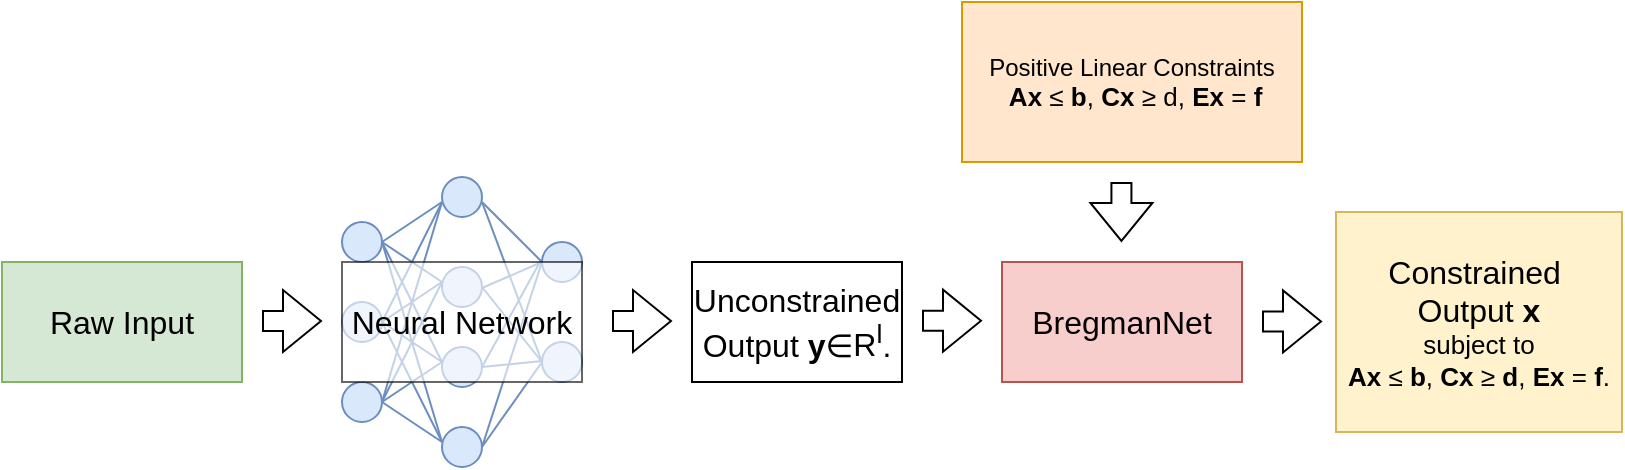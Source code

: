 <mxfile version="24.7.14">
  <diagram name="第 1 页" id="BHGqecpjXZMWBTluFIfV">
    <mxGraphModel dx="1564" dy="1024" grid="1" gridSize="10" guides="1" tooltips="1" connect="1" arrows="1" fold="1" page="1" pageScale="1" pageWidth="827" pageHeight="1169" math="0" shadow="0">
      <root>
        <mxCell id="0" />
        <mxCell id="1" parent="0" />
        <mxCell id="9xwmRr_SfZecpN7bH8Jz-2" value="&lt;font style=&quot;font-size: 16px;&quot;&gt;Raw Input&lt;/font&gt;" style="rounded=0;whiteSpace=wrap;html=1;fillColor=#d5e8d4;strokeColor=#82b366;" vertex="1" parent="1">
          <mxGeometry x="10" y="370" width="120" height="60" as="geometry" />
        </mxCell>
        <mxCell id="9xwmRr_SfZecpN7bH8Jz-3" value="" style="shape=flexArrow;endArrow=classic;html=1;rounded=0;" edge="1" parent="1">
          <mxGeometry width="50" height="50" relative="1" as="geometry">
            <mxPoint x="140" y="399.5" as="sourcePoint" />
            <mxPoint x="170" y="399.5" as="targetPoint" />
          </mxGeometry>
        </mxCell>
        <mxCell id="9xwmRr_SfZecpN7bH8Jz-5" value="" style="shape=flexArrow;endArrow=classic;html=1;rounded=0;" edge="1" parent="1">
          <mxGeometry width="50" height="50" relative="1" as="geometry">
            <mxPoint x="315" y="399.5" as="sourcePoint" />
            <mxPoint x="345" y="399.5" as="targetPoint" />
          </mxGeometry>
        </mxCell>
        <mxCell id="9xwmRr_SfZecpN7bH8Jz-6" value="" style="shape=flexArrow;endArrow=classic;html=1;rounded=0;" edge="1" parent="1">
          <mxGeometry width="50" height="50" relative="1" as="geometry">
            <mxPoint x="470" y="399.33" as="sourcePoint" />
            <mxPoint x="500" y="399.33" as="targetPoint" />
          </mxGeometry>
        </mxCell>
        <mxCell id="9xwmRr_SfZecpN7bH8Jz-7" value="&lt;font style=&quot;font-size: 16px;&quot;&gt;Unconstrained Outpu&lt;/font&gt;&lt;font style=&quot;font-size: 16px;&quot;&gt;&lt;font style=&quot;font-size: 16px;&quot;&gt;t &lt;b&gt;y&lt;/b&gt;&lt;/font&gt;&lt;span class=&quot;base&quot;&gt;&lt;span class=&quot;mrel&quot;&gt;∈&lt;/span&gt;&lt;span class=&quot;mspace&quot;&gt;&lt;/span&gt;&lt;/span&gt;&lt;span class=&quot;base&quot;&gt;&lt;span class=&quot;strut&quot;&gt;&lt;/span&gt;&lt;span class=&quot;mord&quot;&gt;&lt;span class=&quot;mord mathbb&quot;&gt;R&lt;sup&gt;l&lt;/sup&gt;&lt;/span&gt;&lt;/span&gt;&lt;span class=&quot;mord&quot;&gt;.&lt;/span&gt;&lt;/span&gt;&lt;/font&gt;" style="rounded=0;whiteSpace=wrap;html=1;" vertex="1" parent="1">
          <mxGeometry x="355" y="370" width="105" height="60" as="geometry" />
        </mxCell>
        <mxCell id="9xwmRr_SfZecpN7bH8Jz-12" value="&lt;font style=&quot;font-size: 16px;&quot;&gt;BregmanNet&lt;/font&gt;" style="rounded=0;whiteSpace=wrap;html=1;fillColor=#f8cecc;strokeColor=#b85450;" vertex="1" parent="1">
          <mxGeometry x="510" y="370" width="120" height="60" as="geometry" />
        </mxCell>
        <mxCell id="9xwmRr_SfZecpN7bH8Jz-13" value="" style="shape=flexArrow;endArrow=classic;html=1;rounded=0;" edge="1" parent="1">
          <mxGeometry width="50" height="50" relative="1" as="geometry">
            <mxPoint x="640" y="399.71" as="sourcePoint" />
            <mxPoint x="670" y="399.71" as="targetPoint" />
          </mxGeometry>
        </mxCell>
        <mxCell id="9xwmRr_SfZecpN7bH8Jz-14" value="&lt;span style=&quot;font-size: 16px;&quot; class=&quot;base&quot;&gt;&lt;span style=&quot;&quot; class=&quot;mord text&quot;&gt;&lt;span style=&quot;&quot; class=&quot;mord&quot;&gt;&lt;font style=&quot;font-size: 16px;&quot;&gt;Constrained&amp;nbsp;&lt;/font&gt;&lt;/span&gt;&lt;/span&gt;&lt;/span&gt;&lt;div style=&quot;font-size: 16px;&quot;&gt;&lt;font style=&quot;font-size: 16px;&quot;&gt;&lt;span style=&quot;&quot; class=&quot;base&quot;&gt;&lt;span class=&quot;mord text&quot;&gt;&lt;span class=&quot;mord&quot;&gt;Output&amp;nbsp;&lt;/span&gt;&lt;/span&gt;&lt;/span&gt;&lt;span style=&quot;background-color: initial;&quot;&gt;&lt;b&gt;x&lt;/b&gt;&lt;/span&gt;&lt;/font&gt;&lt;div style=&quot;font-size: 13px;&quot;&gt;&lt;div&gt;&lt;span class=&quot;base&quot;&gt;&lt;span class=&quot;mspace&quot;&gt;&lt;/span&gt;&lt;span class=&quot;mord text&quot;&gt;&lt;span class=&quot;mord&quot;&gt;&amp;nbsp;subject&amp;nbsp;to&amp;nbsp;&lt;/span&gt;&lt;/span&gt;&lt;span class=&quot;mspace&quot;&gt;&lt;/span&gt;&lt;span class=&quot;mord&quot;&gt;&lt;span class=&quot;mtable&quot;&gt;&lt;span class=&quot;col-align-r&quot;&gt;&lt;span class=&quot;vlist-t vlist-t2&quot;&gt;&lt;span class=&quot;vlist-r&quot;&gt;&lt;span class=&quot;vlist&quot;&gt;&lt;span class=&quot;pstrut&quot;&gt;&lt;/span&gt;&lt;span class=&quot;mord&quot;&gt;&lt;/span&gt;&lt;span class=&quot;pstrut&quot;&gt;&lt;/span&gt;&lt;span class=&quot;mord&quot;&gt;&lt;/span&gt;&lt;span class=&quot;pstrut&quot;&gt;&lt;/span&gt;&lt;span class=&quot;mord&quot;&gt;&lt;/span&gt;&lt;/span&gt;&lt;span class=&quot;vlist-s&quot;&gt;​&lt;/span&gt;&lt;/span&gt;&lt;span class=&quot;vlist-r&quot;&gt;&lt;span class=&quot;vlist&quot;&gt;&lt;/span&gt;&lt;/span&gt;&lt;/span&gt;&lt;/span&gt;&lt;span class=&quot;col-align-l&quot;&gt;&lt;span class=&quot;vlist-t vlist-t2&quot;&gt;&lt;span class=&quot;vlist-r&quot;&gt;&lt;span class=&quot;vlist&quot;&gt;&lt;span class=&quot;pstrut&quot;&gt;&lt;/span&gt;&lt;span class=&quot;mord&quot;&gt;&lt;span class=&quot;mord&quot;&gt;&lt;/span&gt;&lt;span class=&quot;mord mathnormal&quot;&gt;&lt;b&gt;A&lt;/b&gt;&lt;/span&gt;&lt;span class=&quot;mord mathnormal&quot;&gt;&lt;b&gt;x&lt;/b&gt;&amp;nbsp;&lt;/span&gt;&lt;span class=&quot;mspace&quot;&gt;&lt;/span&gt;&lt;span class=&quot;mrel&quot;&gt;≤&amp;nbsp;&lt;/span&gt;&lt;span class=&quot;mspace&quot;&gt;&lt;/span&gt;&lt;span class=&quot;mord mathnormal&quot;&gt;&lt;b&gt;b&lt;/b&gt;&lt;/span&gt;&lt;span class=&quot;mpunct&quot;&gt;,&amp;nbsp;&lt;/span&gt;&lt;/span&gt;&lt;span class=&quot;pstrut&quot;&gt;&lt;/span&gt;&lt;span class=&quot;mord&quot;&gt;&lt;span class=&quot;mord&quot;&gt;&lt;/span&gt;&lt;span class=&quot;mord mathnormal&quot;&gt;&lt;b&gt;C&lt;/b&gt;&lt;/span&gt;&lt;span class=&quot;mord mathnormal&quot;&gt;&lt;b&gt;x&lt;/b&gt;&amp;nbsp;&lt;/span&gt;&lt;span class=&quot;mspace&quot;&gt;&lt;/span&gt;&lt;span class=&quot;mrel&quot;&gt;≥&amp;nbsp;&lt;/span&gt;&lt;span class=&quot;mspace&quot;&gt;&lt;/span&gt;&lt;span class=&quot;mord mathnormal&quot;&gt;&lt;b&gt;d&lt;/b&gt;&lt;/span&gt;&lt;span class=&quot;mpunct&quot;&gt;,&amp;nbsp;&lt;/span&gt;&lt;/span&gt;&lt;span class=&quot;pstrut&quot;&gt;&lt;/span&gt;&lt;span class=&quot;mord&quot;&gt;&lt;span class=&quot;mord&quot;&gt;&lt;/span&gt;&lt;span class=&quot;mord mathnormal&quot;&gt;&lt;b&gt;E&lt;/b&gt;&lt;/span&gt;&lt;span class=&quot;mord mathnormal&quot;&gt;&lt;b&gt;x&lt;/b&gt;&amp;nbsp;&lt;/span&gt;&lt;span class=&quot;mspace&quot;&gt;&lt;/span&gt;&lt;span class=&quot;mrel&quot;&gt;=&amp;nbsp;&lt;/span&gt;&lt;span class=&quot;mspace&quot;&gt;&lt;/span&gt;&lt;span class=&quot;mord mathnormal&quot;&gt;&lt;b&gt;f&lt;/b&gt;&lt;/span&gt;&lt;span class=&quot;mord&quot;&gt;.&lt;/span&gt;&lt;/span&gt;&lt;/span&gt;&lt;span class=&quot;vlist-s&quot;&gt;​&lt;/span&gt;&lt;/span&gt;&lt;span class=&quot;vlist-r&quot;&gt;&lt;span class=&quot;vlist&quot;&gt;&lt;/span&gt;&lt;/span&gt;&lt;/span&gt;&lt;/span&gt;&lt;/span&gt;&lt;/span&gt;&lt;/span&gt;&lt;/div&gt;&lt;/div&gt;&lt;/div&gt;" style="rounded=0;whiteSpace=wrap;html=1;fillColor=#fff2cc;strokeColor=#d6b656;" vertex="1" parent="1">
          <mxGeometry x="677" y="345" width="143" height="110" as="geometry" />
        </mxCell>
        <mxCell id="9xwmRr_SfZecpN7bH8Jz-16" value="" style="shape=flexArrow;endArrow=classic;html=1;rounded=0;" edge="1" parent="1">
          <mxGeometry width="50" height="50" relative="1" as="geometry">
            <mxPoint x="569.71" y="330.0" as="sourcePoint" />
            <mxPoint x="569.71" y="360" as="targetPoint" />
          </mxGeometry>
        </mxCell>
        <mxCell id="9xwmRr_SfZecpN7bH8Jz-18" value="Positive Linear Constraints&lt;div&gt;&lt;div&gt;&lt;span style=&quot;background-color: initial; font-size: 13px;&quot; class=&quot;mord text&quot;&gt;&amp;nbsp;&lt;/span&gt;&lt;span style=&quot;background-color: initial; font-size: 13px;&quot; class=&quot;mord&quot;&gt;&lt;span class=&quot;mtable&quot;&gt;&lt;span class=&quot;col-align-r&quot;&gt;&lt;span class=&quot;vlist-t vlist-t2&quot;&gt;&lt;span class=&quot;vlist-r&quot;&gt;&lt;span class=&quot;vlist-s&quot;&gt;​&lt;/span&gt;&lt;/span&gt;&lt;span class=&quot;vlist-r&quot;&gt;&lt;span class=&quot;vlist&quot;&gt;&lt;/span&gt;&lt;/span&gt;&lt;/span&gt;&lt;/span&gt;&lt;span class=&quot;col-align-l&quot;&gt;&lt;span class=&quot;vlist-t vlist-t2&quot;&gt;&lt;span class=&quot;vlist-r&quot;&gt;&lt;span class=&quot;vlist&quot;&gt;&lt;span class=&quot;pstrut&quot;&gt;&lt;/span&gt;&lt;span class=&quot;mord&quot;&gt;&lt;span class=&quot;mord&quot;&gt;&lt;/span&gt;&lt;span class=&quot;mord mathnormal&quot;&gt;&lt;b&gt;A&lt;/b&gt;&lt;/span&gt;&lt;span class=&quot;mord mathnormal&quot;&gt;&lt;b&gt;x&lt;/b&gt;&amp;nbsp;&lt;/span&gt;&lt;span class=&quot;mspace&quot;&gt;&lt;/span&gt;&lt;span class=&quot;mrel&quot;&gt;≤&amp;nbsp;&lt;/span&gt;&lt;span class=&quot;mspace&quot;&gt;&lt;/span&gt;&lt;span class=&quot;mord mathnormal&quot;&gt;&lt;b&gt;b&lt;/b&gt;&lt;/span&gt;&lt;span class=&quot;mpunct&quot;&gt;,&amp;nbsp;&lt;/span&gt;&lt;/span&gt;&lt;span class=&quot;pstrut&quot;&gt;&lt;/span&gt;&lt;span class=&quot;mord&quot;&gt;&lt;span class=&quot;mord&quot;&gt;&lt;/span&gt;&lt;span class=&quot;mord mathnormal&quot;&gt;&lt;b&gt;C&lt;/b&gt;&lt;/span&gt;&lt;span class=&quot;mord mathnormal&quot;&gt;&lt;b&gt;x&lt;/b&gt;&amp;nbsp;&lt;/span&gt;&lt;span class=&quot;mspace&quot;&gt;&lt;/span&gt;&lt;span class=&quot;mrel&quot;&gt;≥&amp;nbsp;&lt;/span&gt;&lt;span class=&quot;mspace&quot;&gt;&lt;/span&gt;&lt;span class=&quot;mord mathnormal&quot;&gt;d&lt;/span&gt;&lt;span class=&quot;mpunct&quot;&gt;,&amp;nbsp;&lt;/span&gt;&lt;/span&gt;&lt;span class=&quot;pstrut&quot;&gt;&lt;/span&gt;&lt;span class=&quot;mord&quot;&gt;&lt;span class=&quot;mord&quot;&gt;&lt;/span&gt;&lt;span class=&quot;mord mathnormal&quot;&gt;&lt;b&gt;E&lt;/b&gt;&lt;/span&gt;&lt;span class=&quot;mord mathnormal&quot;&gt;&lt;b&gt;x&lt;/b&gt;&amp;nbsp;&lt;/span&gt;&lt;span class=&quot;mspace&quot;&gt;&lt;/span&gt;&lt;span class=&quot;mrel&quot;&gt;=&amp;nbsp;&lt;/span&gt;&lt;span class=&quot;mspace&quot;&gt;&lt;/span&gt;&lt;span class=&quot;mord mathnormal&quot;&gt;&lt;b&gt;f&lt;/b&gt;&lt;/span&gt;&lt;/span&gt;&lt;/span&gt;&lt;span class=&quot;vlist-s&quot;&gt;​&lt;/span&gt;&lt;/span&gt;&lt;/span&gt;&lt;/span&gt;&lt;/span&gt;&lt;/span&gt;&lt;span style=&quot;color: rgba(0, 0, 0, 0); font-family: monospace; font-size: 0px; text-align: start; text-wrap: nowrap;&quot;&gt;%3CmxGraphModel%3E%3Croot%3E%3CmxCell%20id%3D%220%22%2F%3E%3CmxCell%20id%3D%221%22%20parent%3D%220%22%2F%3E%3CmxCell%20id%3D%222%22%20value%3D%22%22%20style%3D%22shape%3DflexArrow%3BendArrow%3Dclassic%3Bhtml%3D1%3Brounded%3D0%3B%22%20edge%3D%221%22%20parent%3D%221%22%3E%3CmxGeometry%20width%3D%2250%22%20height%3D%2250%22%20relative%3D%221%22%20as%3D%22geometry%22%3E%3CmxPoint%20x%3D%22470%22%20y%3D%22399.33%22%20as%3D%22sourcePoint%22%2F%3E%3CmxPoint%20x%3D%22500%22%20y%3D%22399.33%22%20as%3D%22targetPoint%22%2F%3E%3C%2FmxGeometry%3E%3C%2FmxCell%3E%3C%2Froot%3E%3C%2FmxGraphModel%3E&lt;/span&gt;&lt;br&gt;&lt;/div&gt;&lt;/div&gt;" style="rounded=0;whiteSpace=wrap;html=1;fillColor=#ffe6cc;strokeColor=#d79b00;" vertex="1" parent="1">
          <mxGeometry x="490" y="240" width="170" height="80" as="geometry" />
        </mxCell>
        <mxCell id="9xwmRr_SfZecpN7bH8Jz-19" value="" style="ellipse;whiteSpace=wrap;html=1;fillColor=#dae8fc;strokeColor=#6c8ebf;" vertex="1" parent="1">
          <mxGeometry x="180" y="350" width="20" height="20" as="geometry" />
        </mxCell>
        <mxCell id="9xwmRr_SfZecpN7bH8Jz-20" value="" style="ellipse;whiteSpace=wrap;html=1;fillColor=#dae8fc;strokeColor=#6c8ebf;" vertex="1" parent="1">
          <mxGeometry x="180" y="390" width="20" height="20" as="geometry" />
        </mxCell>
        <mxCell id="9xwmRr_SfZecpN7bH8Jz-21" value="" style="ellipse;whiteSpace=wrap;html=1;fillColor=#dae8fc;strokeColor=#6c8ebf;" vertex="1" parent="1">
          <mxGeometry x="230" y="452.5" width="20" height="20" as="geometry" />
        </mxCell>
        <mxCell id="9xwmRr_SfZecpN7bH8Jz-23" value="" style="ellipse;whiteSpace=wrap;html=1;fillColor=#dae8fc;strokeColor=#6c8ebf;" vertex="1" parent="1">
          <mxGeometry x="230" y="412.5" width="20" height="20" as="geometry" />
        </mxCell>
        <mxCell id="9xwmRr_SfZecpN7bH8Jz-24" value="" style="ellipse;whiteSpace=wrap;html=1;fillColor=#dae8fc;strokeColor=#6c8ebf;" vertex="1" parent="1">
          <mxGeometry x="230" y="372.5" width="20" height="20" as="geometry" />
        </mxCell>
        <mxCell id="9xwmRr_SfZecpN7bH8Jz-25" value="" style="ellipse;whiteSpace=wrap;html=1;fillColor=#dae8fc;strokeColor=#6c8ebf;" vertex="1" parent="1">
          <mxGeometry x="230" y="327.5" width="20" height="20" as="geometry" />
        </mxCell>
        <mxCell id="9xwmRr_SfZecpN7bH8Jz-26" value="" style="ellipse;whiteSpace=wrap;html=1;fillColor=#dae8fc;strokeColor=#6c8ebf;" vertex="1" parent="1">
          <mxGeometry x="280" y="410" width="20" height="20" as="geometry" />
        </mxCell>
        <mxCell id="9xwmRr_SfZecpN7bH8Jz-27" value="" style="ellipse;whiteSpace=wrap;html=1;fillColor=#dae8fc;strokeColor=#6c8ebf;" vertex="1" parent="1">
          <mxGeometry x="280" y="360" width="20" height="20" as="geometry" />
        </mxCell>
        <mxCell id="9xwmRr_SfZecpN7bH8Jz-28" value="" style="ellipse;whiteSpace=wrap;html=1;fillColor=#dae8fc;strokeColor=#6c8ebf;" vertex="1" parent="1">
          <mxGeometry x="180" y="430" width="20" height="20" as="geometry" />
        </mxCell>
        <mxCell id="9xwmRr_SfZecpN7bH8Jz-36" value="" style="endArrow=none;html=1;rounded=0;fillColor=#dae8fc;strokeColor=#6c8ebf;" edge="1" parent="1">
          <mxGeometry width="50" height="50" relative="1" as="geometry">
            <mxPoint x="200" y="400" as="sourcePoint" />
            <mxPoint x="230" y="340" as="targetPoint" />
          </mxGeometry>
        </mxCell>
        <mxCell id="9xwmRr_SfZecpN7bH8Jz-37" value="" style="endArrow=none;html=1;rounded=0;exitX=0;exitY=0.5;exitDx=0;exitDy=0;fillColor=#dae8fc;strokeColor=#6c8ebf;" edge="1" parent="1" source="9xwmRr_SfZecpN7bH8Jz-26">
          <mxGeometry width="50" height="50" relative="1" as="geometry">
            <mxPoint x="360" y="447.5" as="sourcePoint" />
            <mxPoint x="250" y="340" as="targetPoint" />
          </mxGeometry>
        </mxCell>
        <mxCell id="9xwmRr_SfZecpN7bH8Jz-40" value="" style="endArrow=none;html=1;rounded=0;fillColor=#dae8fc;strokeColor=#6c8ebf;" edge="1" parent="1">
          <mxGeometry width="50" height="50" relative="1" as="geometry">
            <mxPoint x="200" y="360" as="sourcePoint" />
            <mxPoint x="230" y="340" as="targetPoint" />
          </mxGeometry>
        </mxCell>
        <mxCell id="9xwmRr_SfZecpN7bH8Jz-41" value="" style="endArrow=none;html=1;rounded=0;fillColor=#dae8fc;strokeColor=#6c8ebf;" edge="1" parent="1">
          <mxGeometry width="50" height="50" relative="1" as="geometry">
            <mxPoint x="200" y="400" as="sourcePoint" />
            <mxPoint x="230" y="380" as="targetPoint" />
          </mxGeometry>
        </mxCell>
        <mxCell id="9xwmRr_SfZecpN7bH8Jz-42" value="" style="endArrow=none;html=1;rounded=0;entryX=0;entryY=0.5;entryDx=0;entryDy=0;fillColor=#dae8fc;strokeColor=#6c8ebf;" edge="1" parent="1">
          <mxGeometry width="50" height="50" relative="1" as="geometry">
            <mxPoint x="200" y="440" as="sourcePoint" />
            <mxPoint x="230" y="420" as="targetPoint" />
          </mxGeometry>
        </mxCell>
        <mxCell id="9xwmRr_SfZecpN7bH8Jz-43" value="" style="endArrow=none;html=1;rounded=0;fillColor=#dae8fc;strokeColor=#6c8ebf;" edge="1" parent="1">
          <mxGeometry width="50" height="50" relative="1" as="geometry">
            <mxPoint x="200" y="360" as="sourcePoint" />
            <mxPoint x="230" y="380" as="targetPoint" />
          </mxGeometry>
        </mxCell>
        <mxCell id="9xwmRr_SfZecpN7bH8Jz-44" value="" style="endArrow=none;html=1;rounded=0;fillColor=#dae8fc;strokeColor=#6c8ebf;" edge="1" parent="1">
          <mxGeometry width="50" height="50" relative="1" as="geometry">
            <mxPoint x="200" y="400" as="sourcePoint" />
            <mxPoint x="230" y="420" as="targetPoint" />
          </mxGeometry>
        </mxCell>
        <mxCell id="9xwmRr_SfZecpN7bH8Jz-45" value="" style="endArrow=none;html=1;rounded=0;fillColor=#dae8fc;strokeColor=#6c8ebf;" edge="1" parent="1">
          <mxGeometry width="50" height="50" relative="1" as="geometry">
            <mxPoint x="200" y="440" as="sourcePoint" />
            <mxPoint x="230" y="460" as="targetPoint" />
          </mxGeometry>
        </mxCell>
        <mxCell id="9xwmRr_SfZecpN7bH8Jz-46" value="" style="endArrow=none;html=1;rounded=0;entryX=0;entryY=0.5;entryDx=0;entryDy=0;fillColor=#dae8fc;strokeColor=#6c8ebf;" edge="1" parent="1" target="9xwmRr_SfZecpN7bH8Jz-27">
          <mxGeometry width="50" height="50" relative="1" as="geometry">
            <mxPoint x="250" y="340" as="sourcePoint" />
            <mxPoint x="280" y="360" as="targetPoint" />
          </mxGeometry>
        </mxCell>
        <mxCell id="9xwmRr_SfZecpN7bH8Jz-47" value="" style="endArrow=none;html=1;rounded=0;entryX=0;entryY=0.5;entryDx=0;entryDy=0;exitX=1;exitY=0.5;exitDx=0;exitDy=0;fillColor=#dae8fc;strokeColor=#6c8ebf;" edge="1" parent="1" source="9xwmRr_SfZecpN7bH8Jz-24" target="9xwmRr_SfZecpN7bH8Jz-26">
          <mxGeometry width="50" height="50" relative="1" as="geometry">
            <mxPoint x="250" y="380" as="sourcePoint" />
            <mxPoint x="280" y="400" as="targetPoint" />
          </mxGeometry>
        </mxCell>
        <mxCell id="9xwmRr_SfZecpN7bH8Jz-48" value="" style="endArrow=none;html=1;rounded=0;fillColor=#dae8fc;strokeColor=#6c8ebf;" edge="1" parent="1">
          <mxGeometry width="50" height="50" relative="1" as="geometry">
            <mxPoint x="250" y="383" as="sourcePoint" />
            <mxPoint x="280" y="370" as="targetPoint" />
          </mxGeometry>
        </mxCell>
        <mxCell id="9xwmRr_SfZecpN7bH8Jz-49" value="" style="endArrow=none;html=1;rounded=0;exitX=1;exitY=0.5;exitDx=0;exitDy=0;fillColor=#dae8fc;strokeColor=#6c8ebf;" edge="1" parent="1" source="9xwmRr_SfZecpN7bH8Jz-23">
          <mxGeometry width="50" height="50" relative="1" as="geometry">
            <mxPoint x="250" y="432.5" as="sourcePoint" />
            <mxPoint x="280" y="419.5" as="targetPoint" />
          </mxGeometry>
        </mxCell>
        <mxCell id="9xwmRr_SfZecpN7bH8Jz-50" value="" style="endArrow=none;html=1;rounded=0;exitX=1;exitY=0.5;exitDx=0;exitDy=0;fillColor=#dae8fc;strokeColor=#6c8ebf;" edge="1" parent="1" source="9xwmRr_SfZecpN7bH8Jz-21">
          <mxGeometry width="50" height="50" relative="1" as="geometry">
            <mxPoint x="250" y="443" as="sourcePoint" />
            <mxPoint x="280" y="420" as="targetPoint" />
          </mxGeometry>
        </mxCell>
        <mxCell id="9xwmRr_SfZecpN7bH8Jz-51" value="" style="endArrow=none;html=1;rounded=0;exitX=1;exitY=0.5;exitDx=0;exitDy=0;fillColor=#dae8fc;strokeColor=#6c8ebf;" edge="1" parent="1" source="9xwmRr_SfZecpN7bH8Jz-23">
          <mxGeometry width="50" height="50" relative="1" as="geometry">
            <mxPoint x="280" y="413" as="sourcePoint" />
            <mxPoint x="279" y="370" as="targetPoint" />
          </mxGeometry>
        </mxCell>
        <mxCell id="9xwmRr_SfZecpN7bH8Jz-52" value="" style="endArrow=none;html=1;rounded=0;exitX=1;exitY=0.5;exitDx=0;exitDy=0;fillColor=#dae8fc;strokeColor=#6c8ebf;" edge="1" parent="1" source="9xwmRr_SfZecpN7bH8Jz-21">
          <mxGeometry width="50" height="50" relative="1" as="geometry">
            <mxPoint x="290" y="423" as="sourcePoint" />
            <mxPoint x="280" y="370" as="targetPoint" />
          </mxGeometry>
        </mxCell>
        <mxCell id="9xwmRr_SfZecpN7bH8Jz-53" value="" style="endArrow=none;html=1;rounded=0;fillColor=#dae8fc;strokeColor=#6c8ebf;" edge="1" parent="1">
          <mxGeometry width="50" height="50" relative="1" as="geometry">
            <mxPoint x="200" y="440" as="sourcePoint" />
            <mxPoint x="230" y="380" as="targetPoint" />
          </mxGeometry>
        </mxCell>
        <mxCell id="9xwmRr_SfZecpN7bH8Jz-54" value="" style="endArrow=none;html=1;rounded=0;fillColor=#dae8fc;strokeColor=#6c8ebf;" edge="1" parent="1">
          <mxGeometry width="50" height="50" relative="1" as="geometry">
            <mxPoint x="230" y="460" as="sourcePoint" />
            <mxPoint x="200" y="400" as="targetPoint" />
          </mxGeometry>
        </mxCell>
        <mxCell id="9xwmRr_SfZecpN7bH8Jz-55" value="" style="endArrow=none;html=1;rounded=0;fillColor=#dae8fc;strokeColor=#6c8ebf;" edge="1" parent="1">
          <mxGeometry width="50" height="50" relative="1" as="geometry">
            <mxPoint x="230" y="460" as="sourcePoint" />
            <mxPoint x="200" y="360" as="targetPoint" />
          </mxGeometry>
        </mxCell>
        <mxCell id="9xwmRr_SfZecpN7bH8Jz-56" value="" style="endArrow=none;html=1;rounded=0;fillColor=#dae8fc;strokeColor=#6c8ebf;" edge="1" parent="1">
          <mxGeometry width="50" height="50" relative="1" as="geometry">
            <mxPoint x="200" y="440" as="sourcePoint" />
            <mxPoint x="230" y="340" as="targetPoint" />
          </mxGeometry>
        </mxCell>
        <mxCell id="9xwmRr_SfZecpN7bH8Jz-57" value="" style="endArrow=none;html=1;rounded=0;fillColor=#dae8fc;strokeColor=#6c8ebf;" edge="1" parent="1">
          <mxGeometry width="50" height="50" relative="1" as="geometry">
            <mxPoint x="230" y="420" as="sourcePoint" />
            <mxPoint x="200" y="360" as="targetPoint" />
          </mxGeometry>
        </mxCell>
        <mxCell id="9xwmRr_SfZecpN7bH8Jz-58" value="&lt;font style=&quot;font-size: 16px;&quot;&gt;Neural Network&lt;/font&gt;" style="rounded=0;whiteSpace=wrap;html=1;opacity=60;" vertex="1" parent="1">
          <mxGeometry x="180" y="370" width="120" height="60" as="geometry" />
        </mxCell>
      </root>
    </mxGraphModel>
  </diagram>
</mxfile>

